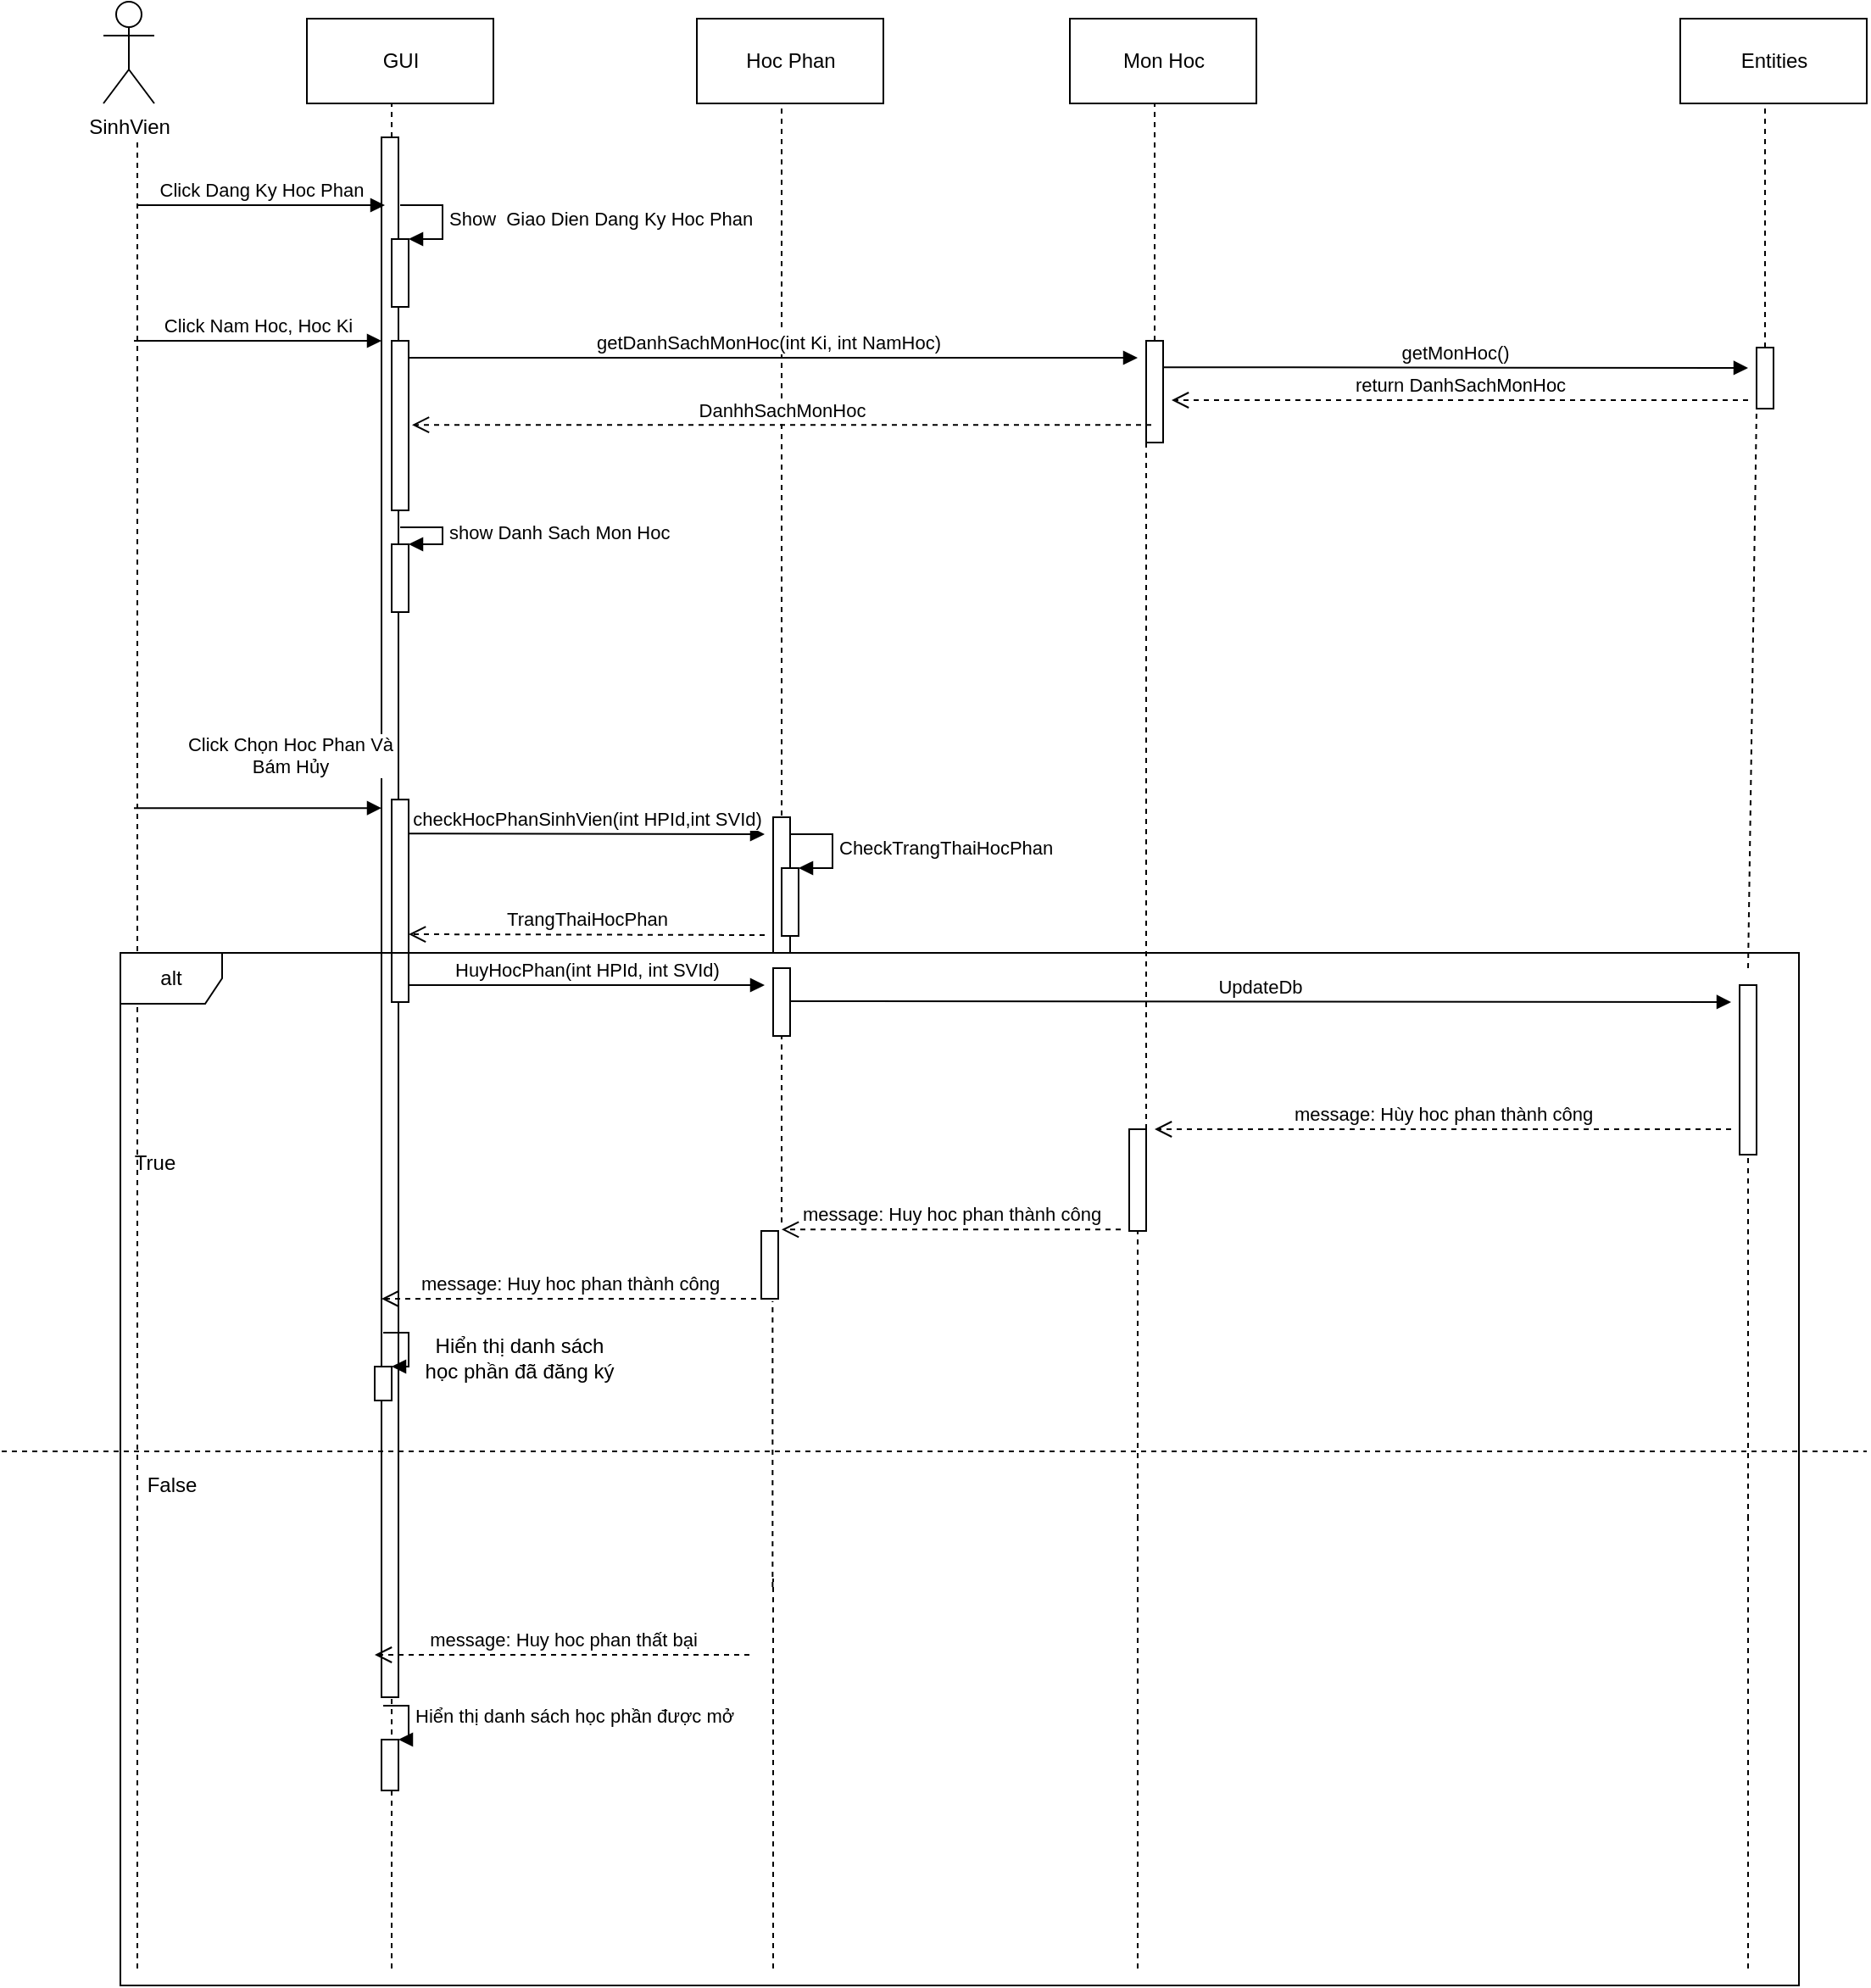 <mxfile version="13.7.8" type="device"><diagram id="kyFXdmnta0DeG0hWO3T4" name="dangkyhocphan"><mxGraphModel dx="1422" dy="846" grid="1" gridSize="10" guides="1" tooltips="1" connect="1" arrows="1" fold="1" page="1" pageScale="1" pageWidth="2000" pageHeight="10000" math="0" shadow="0"><root><mxCell id="0"/><mxCell id="1" parent="0"/><mxCell id="Ui5-NYZoPCU83a_G70fa-14" value="SinhVien" style="shape=umlActor;verticalLabelPosition=bottom;verticalAlign=top;html=1;outlineConnect=0;" parent="1" vertex="1"><mxGeometry x="80" y="40" width="30" height="60" as="geometry"/></mxCell><mxCell id="Ui5-NYZoPCU83a_G70fa-15" value="" style="endArrow=none;dashed=1;html=1;" parent="1" edge="1"><mxGeometry width="50" height="50" relative="1" as="geometry"><mxPoint x="100" y="1200" as="sourcePoint"/><mxPoint x="100" y="120" as="targetPoint"/></mxGeometry></mxCell><mxCell id="Ui5-NYZoPCU83a_G70fa-17" value="GUI" style="html=1;" parent="1" vertex="1"><mxGeometry x="200" y="50" width="110" height="50" as="geometry"/></mxCell><mxCell id="Ui5-NYZoPCU83a_G70fa-18" value="" style="endArrow=none;dashed=1;html=1;" parent="1" source="Ui5-NYZoPCU83a_G70fa-28" edge="1"><mxGeometry width="50" height="50" relative="1" as="geometry"><mxPoint x="250" y="610" as="sourcePoint"/><mxPoint x="250" y="100" as="targetPoint"/></mxGeometry></mxCell><mxCell id="Ui5-NYZoPCU83a_G70fa-20" value="Hoc Phan" style="html=1;" parent="1" vertex="1"><mxGeometry x="430" y="50" width="110" height="50" as="geometry"/></mxCell><mxCell id="Ui5-NYZoPCU83a_G70fa-21" value="" style="endArrow=none;dashed=1;html=1;exitX=0.5;exitY=-0.012;exitDx=0;exitDy=0;exitPerimeter=0;" parent="1" source="Ui5-NYZoPCU83a_G70fa-81" edge="1"><mxGeometry width="50" height="50" relative="1" as="geometry"><mxPoint x="480" y="420" as="sourcePoint"/><mxPoint x="480" y="100" as="targetPoint"/></mxGeometry></mxCell><mxCell id="Ui5-NYZoPCU83a_G70fa-22" value="Mon Hoc" style="html=1;" parent="1" vertex="1"><mxGeometry x="650" y="50" width="110" height="50" as="geometry"/></mxCell><mxCell id="Ui5-NYZoPCU83a_G70fa-23" value="" style="endArrow=none;dashed=1;html=1;" parent="1" source="Ui5-NYZoPCU83a_G70fa-41" edge="1"><mxGeometry width="50" height="50" relative="1" as="geometry"><mxPoint x="700" y="610" as="sourcePoint"/><mxPoint x="700" y="100" as="targetPoint"/></mxGeometry></mxCell><mxCell id="Ui5-NYZoPCU83a_G70fa-26" value="Entities" style="html=1;" parent="1" vertex="1"><mxGeometry x="1010" y="50" width="110" height="50" as="geometry"/></mxCell><mxCell id="Ui5-NYZoPCU83a_G70fa-27" value="" style="endArrow=none;dashed=1;html=1;" parent="1" source="Ui5-NYZoPCU83a_G70fa-73" edge="1"><mxGeometry width="50" height="50" relative="1" as="geometry"><mxPoint x="1060" y="610" as="sourcePoint"/><mxPoint x="1060" y="100" as="targetPoint"/></mxGeometry></mxCell><mxCell id="Ui5-NYZoPCU83a_G70fa-28" value="" style="html=1;points=[];perimeter=orthogonalPerimeter;" parent="1" vertex="1"><mxGeometry x="244" y="120" width="10" height="920" as="geometry"/></mxCell><mxCell id="Ui5-NYZoPCU83a_G70fa-29" value="" style="endArrow=none;dashed=1;html=1;" parent="1" target="Ui5-NYZoPCU83a_G70fa-28" edge="1"><mxGeometry width="50" height="50" relative="1" as="geometry"><mxPoint x="250" y="1200" as="sourcePoint"/><mxPoint x="250" y="100" as="targetPoint"/></mxGeometry></mxCell><mxCell id="Ui5-NYZoPCU83a_G70fa-33" value="Click Dang Ky Hoc Phan" style="html=1;verticalAlign=bottom;endArrow=block;" parent="1" edge="1"><mxGeometry width="80" relative="1" as="geometry"><mxPoint x="100" y="160" as="sourcePoint"/><mxPoint x="246" y="160" as="targetPoint"/></mxGeometry></mxCell><mxCell id="Ui5-NYZoPCU83a_G70fa-34" value="" style="html=1;points=[];perimeter=orthogonalPerimeter;" parent="1" vertex="1"><mxGeometry x="250" y="180" width="10" height="40" as="geometry"/></mxCell><mxCell id="Ui5-NYZoPCU83a_G70fa-35" value="Show&amp;nbsp; Giao Dien Dang Ky Hoc Phan" style="edgeStyle=orthogonalEdgeStyle;html=1;align=left;spacingLeft=2;endArrow=block;rounded=0;entryX=1;entryY=0;" parent="1" target="Ui5-NYZoPCU83a_G70fa-34" edge="1"><mxGeometry relative="1" as="geometry"><mxPoint x="255" y="160" as="sourcePoint"/><Array as="points"><mxPoint x="280" y="160"/></Array></mxGeometry></mxCell><mxCell id="Ui5-NYZoPCU83a_G70fa-36" value="Click Nam Hoc, Hoc Ki" style="html=1;verticalAlign=bottom;endArrow=block;" parent="1" edge="1"><mxGeometry width="80" relative="1" as="geometry"><mxPoint x="98" y="240" as="sourcePoint"/><mxPoint x="244" y="240" as="targetPoint"/></mxGeometry></mxCell><mxCell id="Ui5-NYZoPCU83a_G70fa-37" value="getDanhSachMonHoc(int Ki, int NamHoc)" style="html=1;verticalAlign=bottom;endArrow=block;" parent="1" edge="1"><mxGeometry width="80" relative="1" as="geometry"><mxPoint x="254" y="250" as="sourcePoint"/><mxPoint x="690" y="250" as="targetPoint"/></mxGeometry></mxCell><mxCell id="Ui5-NYZoPCU83a_G70fa-38" value="" style="html=1;points=[];perimeter=orthogonalPerimeter;" parent="1" vertex="1"><mxGeometry x="250" y="240" width="10" height="100" as="geometry"/></mxCell><mxCell id="Ui5-NYZoPCU83a_G70fa-41" value="" style="html=1;points=[];perimeter=orthogonalPerimeter;" parent="1" vertex="1"><mxGeometry x="695" y="240" width="10" height="60" as="geometry"/></mxCell><mxCell id="Ui5-NYZoPCU83a_G70fa-42" value="" style="endArrow=none;dashed=1;html=1;" parent="1" source="Ui5-NYZoPCU83a_G70fa-98" target="Ui5-NYZoPCU83a_G70fa-41" edge="1"><mxGeometry width="50" height="50" relative="1" as="geometry"><mxPoint x="700" y="1170" as="sourcePoint"/><mxPoint x="700" y="100" as="targetPoint"/></mxGeometry></mxCell><mxCell id="Ui5-NYZoPCU83a_G70fa-48" value="DanhhSachMonHoc" style="html=1;verticalAlign=bottom;endArrow=open;dashed=1;endSize=8;entryX=1;entryY=0.833;entryDx=0;entryDy=0;entryPerimeter=0;" parent="1" edge="1"><mxGeometry relative="1" as="geometry"><mxPoint x="698" y="289.58" as="sourcePoint"/><mxPoint x="262" y="289.58" as="targetPoint"/></mxGeometry></mxCell><mxCell id="Ui5-NYZoPCU83a_G70fa-50" value="" style="html=1;points=[];perimeter=orthogonalPerimeter;" parent="1" vertex="1"><mxGeometry x="250" y="360" width="10" height="40" as="geometry"/></mxCell><mxCell id="Ui5-NYZoPCU83a_G70fa-51" value="show Danh Sach Mon Hoc" style="edgeStyle=orthogonalEdgeStyle;html=1;align=left;spacingLeft=2;endArrow=block;rounded=0;entryX=1;entryY=0;" parent="1" target="Ui5-NYZoPCU83a_G70fa-50" edge="1"><mxGeometry relative="1" as="geometry"><mxPoint x="255" y="350" as="sourcePoint"/><Array as="points"><mxPoint x="280" y="350"/></Array></mxGeometry></mxCell><mxCell id="Ui5-NYZoPCU83a_G70fa-60" value="" style="endArrow=none;dashed=1;html=1;exitX=0.5;exitY=-0.1;exitDx=0;exitDy=0;exitPerimeter=0;" parent="1" source="Ui5-NYZoPCU83a_G70fa-91" target="Ui5-NYZoPCU83a_G70fa-73" edge="1"><mxGeometry width="50" height="50" relative="1" as="geometry"><mxPoint x="1060" y="520.58" as="sourcePoint"/><mxPoint x="1060" y="350" as="targetPoint"/></mxGeometry></mxCell><mxCell id="Ui5-NYZoPCU83a_G70fa-66" value="" style="html=1;points=[];perimeter=orthogonalPerimeter;" parent="1" vertex="1"><mxGeometry x="250" y="510.58" width="10" height="119.42" as="geometry"/></mxCell><mxCell id="Ui5-NYZoPCU83a_G70fa-67" value="Click Chọn Hoc Phan Và &lt;br&gt;Bám Hủy" style="html=1;verticalAlign=bottom;endArrow=block;" parent="1" edge="1"><mxGeometry x="0.26" y="16" width="80" relative="1" as="geometry"><mxPoint x="98" y="515.58" as="sourcePoint"/><mxPoint x="244" y="515.58" as="targetPoint"/><mxPoint as="offset"/></mxGeometry></mxCell><mxCell id="Ui5-NYZoPCU83a_G70fa-68" value="checkHocPhanSinhVien(int HPId,int SVId)" style="html=1;verticalAlign=bottom;endArrow=block;" parent="1" edge="1"><mxGeometry width="80" relative="1" as="geometry"><mxPoint x="260" y="530.58" as="sourcePoint"/><mxPoint x="470" y="531" as="targetPoint"/></mxGeometry></mxCell><mxCell id="Ui5-NYZoPCU83a_G70fa-73" value="" style="html=1;points=[];perimeter=orthogonalPerimeter;" parent="1" vertex="1"><mxGeometry x="1055" y="244" width="10" height="36" as="geometry"/></mxCell><mxCell id="Ui5-NYZoPCU83a_G70fa-75" value="getMonHoc()" style="html=1;verticalAlign=bottom;endArrow=block;" parent="1" edge="1"><mxGeometry width="80" relative="1" as="geometry"><mxPoint x="705" y="255.58" as="sourcePoint"/><mxPoint x="1050" y="256" as="targetPoint"/></mxGeometry></mxCell><mxCell id="Ui5-NYZoPCU83a_G70fa-77" value="return DanhSachMonHoc" style="html=1;verticalAlign=bottom;endArrow=open;dashed=1;endSize=8;" parent="1" edge="1"><mxGeometry relative="1" as="geometry"><mxPoint x="1050" y="275" as="sourcePoint"/><mxPoint x="710" y="275" as="targetPoint"/></mxGeometry></mxCell><mxCell id="Ui5-NYZoPCU83a_G70fa-81" value="" style="html=1;points=[];perimeter=orthogonalPerimeter;" parent="1" vertex="1"><mxGeometry x="475" y="521" width="10" height="80" as="geometry"/></mxCell><mxCell id="Ui5-NYZoPCU83a_G70fa-82" value="" style="html=1;points=[];perimeter=orthogonalPerimeter;" parent="1" vertex="1"><mxGeometry x="480" y="551" width="10" height="40" as="geometry"/></mxCell><mxCell id="Ui5-NYZoPCU83a_G70fa-83" value="CheckTrangThaiHocPhan" style="edgeStyle=orthogonalEdgeStyle;html=1;align=left;spacingLeft=2;endArrow=block;rounded=0;entryX=1;entryY=0;" parent="1" target="Ui5-NYZoPCU83a_G70fa-82" edge="1"><mxGeometry relative="1" as="geometry"><mxPoint x="485" y="531" as="sourcePoint"/><Array as="points"><mxPoint x="510" y="531"/></Array></mxGeometry></mxCell><mxCell id="Ui5-NYZoPCU83a_G70fa-85" value="True" style="text;html=1;align=center;verticalAlign=middle;resizable=0;points=[];autosize=1;" parent="1" vertex="1"><mxGeometry x="90" y="715" width="40" height="20" as="geometry"/></mxCell><mxCell id="Ui5-NYZoPCU83a_G70fa-86" value="False" style="text;html=1;align=center;verticalAlign=middle;resizable=0;points=[];autosize=1;" parent="1" vertex="1"><mxGeometry x="100" y="905" width="40" height="20" as="geometry"/></mxCell><mxCell id="Ui5-NYZoPCU83a_G70fa-88" value="" style="endArrow=none;dashed=1;html=1;" parent="1" edge="1"><mxGeometry width="50" height="50" relative="1" as="geometry"><mxPoint x="20" y="895" as="sourcePoint"/><mxPoint x="1120" y="895" as="targetPoint"/></mxGeometry></mxCell><mxCell id="Ui5-NYZoPCU83a_G70fa-89" value="" style="html=1;points=[];perimeter=orthogonalPerimeter;" parent="1" vertex="1"><mxGeometry x="240" y="845" width="10" height="20" as="geometry"/></mxCell><mxCell id="Ui5-NYZoPCU83a_G70fa-90" value="" style="edgeStyle=orthogonalEdgeStyle;html=1;align=left;spacingLeft=2;endArrow=block;rounded=0;entryX=1;entryY=0;" parent="1" target="Ui5-NYZoPCU83a_G70fa-89" edge="1"><mxGeometry relative="1" as="geometry"><mxPoint x="245" y="825" as="sourcePoint"/><Array as="points"><mxPoint x="260" y="825"/><mxPoint x="260" y="845"/></Array></mxGeometry></mxCell><mxCell id="Ui5-NYZoPCU83a_G70fa-91" value="" style="html=1;points=[];perimeter=orthogonalPerimeter;" parent="1" vertex="1"><mxGeometry x="1045" y="620" width="10" height="100" as="geometry"/></mxCell><mxCell id="Ui5-NYZoPCU83a_G70fa-92" value="" style="endArrow=none;dashed=1;html=1;" parent="1" target="Ui5-NYZoPCU83a_G70fa-91" edge="1"><mxGeometry width="50" height="50" relative="1" as="geometry"><mxPoint x="1050" y="935" as="sourcePoint"/><mxPoint x="1050" y="635.58" as="targetPoint"/></mxGeometry></mxCell><mxCell id="Ui5-NYZoPCU83a_G70fa-93" value="message: Hùy hoc phan thành công" style="html=1;verticalAlign=bottom;endArrow=open;dashed=1;endSize=8;" parent="1" edge="1"><mxGeometry relative="1" as="geometry"><mxPoint x="1040" y="705" as="sourcePoint"/><mxPoint x="700" y="705" as="targetPoint"/></mxGeometry></mxCell><mxCell id="Ui5-NYZoPCU83a_G70fa-95" value="message: Huy hoc phan thành công" style="html=1;verticalAlign=bottom;endArrow=open;dashed=1;endSize=8;" parent="1" edge="1"><mxGeometry relative="1" as="geometry"><mxPoint x="680" y="764.17" as="sourcePoint"/><mxPoint x="480" y="764.17" as="targetPoint"/></mxGeometry></mxCell><mxCell id="Ui5-NYZoPCU83a_G70fa-94" value="" style="html=1;points=[];perimeter=orthogonalPerimeter;" parent="1" vertex="1"><mxGeometry x="468" y="765" width="10" height="40" as="geometry"/></mxCell><mxCell id="Ui5-NYZoPCU83a_G70fa-96" value="" style="endArrow=none;dashed=1;html=1;entryX=0.667;entryY=1.033;entryDx=0;entryDy=0;entryPerimeter=0;" parent="1" target="Ui5-NYZoPCU83a_G70fa-94" edge="1"><mxGeometry width="50" height="50" relative="1" as="geometry"><mxPoint x="474.67" y="975" as="sourcePoint"/><mxPoint x="471.67" y="546.65" as="targetPoint"/></mxGeometry></mxCell><mxCell id="Ui5-NYZoPCU83a_G70fa-98" value="" style="html=1;points=[];perimeter=orthogonalPerimeter;" parent="1" vertex="1"><mxGeometry x="685" y="705" width="10" height="60" as="geometry"/></mxCell><mxCell id="Ui5-NYZoPCU83a_G70fa-99" value="" style="endArrow=none;dashed=1;html=1;" parent="1" target="Ui5-NYZoPCU83a_G70fa-98" edge="1"><mxGeometry width="50" height="50" relative="1" as="geometry"><mxPoint x="690" y="935" as="sourcePoint"/><mxPoint x="690" y="375" as="targetPoint"/></mxGeometry></mxCell><mxCell id="Ui5-NYZoPCU83a_G70fa-100" value="message: Huy hoc phan thành công" style="html=1;verticalAlign=bottom;endArrow=open;dashed=1;endSize=8;" parent="1" edge="1"><mxGeometry relative="1" as="geometry"><mxPoint x="465" y="805.0" as="sourcePoint"/><mxPoint x="244" y="805" as="targetPoint"/></mxGeometry></mxCell><mxCell id="Ui5-NYZoPCU83a_G70fa-102" value="Hiển thị danh sách &lt;br&gt;học phần đã đăng ký" style="text;html=1;align=center;verticalAlign=middle;resizable=0;points=[];autosize=1;" parent="1" vertex="1"><mxGeometry x="260" y="825" width="130" height="30" as="geometry"/></mxCell><mxCell id="Ui5-NYZoPCU83a_G70fa-107" value="" style="endArrow=none;dashed=1;html=1;" parent="1" edge="1"><mxGeometry width="50" height="50" relative="1" as="geometry"><mxPoint x="690" y="1200" as="sourcePoint"/><mxPoint x="690" y="930" as="targetPoint"/></mxGeometry></mxCell><mxCell id="Ui5-NYZoPCU83a_G70fa-110" value="" style="endArrow=none;dashed=1;html=1;" parent="1" edge="1"><mxGeometry width="50" height="50" relative="1" as="geometry"><mxPoint x="1050" y="1200" as="sourcePoint"/><mxPoint x="1050" y="930" as="targetPoint"/></mxGeometry></mxCell><mxCell id="Ui5-NYZoPCU83a_G70fa-113" value="" style="endArrow=none;dashed=1;html=1;" parent="1" edge="1"><mxGeometry width="50" height="50" relative="1" as="geometry"><mxPoint x="475" y="1200" as="sourcePoint"/><mxPoint x="475" y="970" as="targetPoint"/></mxGeometry></mxCell><mxCell id="Ui5-NYZoPCU83a_G70fa-114" value="message: Huy hoc phan thất bại" style="html=1;verticalAlign=bottom;endArrow=open;dashed=1;endSize=8;" parent="1" edge="1"><mxGeometry relative="1" as="geometry"><mxPoint x="461" y="1015" as="sourcePoint"/><mxPoint x="240.0" y="1015" as="targetPoint"/></mxGeometry></mxCell><mxCell id="Ui5-NYZoPCU83a_G70fa-116" value="" style="html=1;points=[];perimeter=orthogonalPerimeter;" parent="1" vertex="1"><mxGeometry x="244" y="1065" width="10" height="30" as="geometry"/></mxCell><mxCell id="Ui5-NYZoPCU83a_G70fa-117" value="Hiển thị danh sách học phần được mở" style="edgeStyle=orthogonalEdgeStyle;html=1;align=left;spacingLeft=2;endArrow=block;rounded=0;entryX=1;entryY=0;" parent="1" target="Ui5-NYZoPCU83a_G70fa-116" edge="1"><mxGeometry relative="1" as="geometry"><mxPoint x="245" y="1045" as="sourcePoint"/><Array as="points"><mxPoint x="260" y="1045"/><mxPoint x="260" y="1065"/></Array></mxGeometry></mxCell><mxCell id="V_yzro5K5sWGhS2hnbdL-1" value="TrangThaiHocPhan" style="html=1;verticalAlign=bottom;endArrow=open;dashed=1;endSize=8;" parent="1" edge="1"><mxGeometry relative="1" as="geometry"><mxPoint x="470" y="590.5" as="sourcePoint"/><mxPoint x="260" y="590" as="targetPoint"/></mxGeometry></mxCell><mxCell id="zcUg_99FAbSKqf0Vbzpl-1" value="" style="html=1;points=[];perimeter=orthogonalPerimeter;" vertex="1" parent="1"><mxGeometry x="475" y="610" width="10" height="40" as="geometry"/></mxCell><mxCell id="zcUg_99FAbSKqf0Vbzpl-2" value="HuyHocPhan(int HPId, int SVId)" style="html=1;verticalAlign=bottom;endArrow=block;" edge="1" parent="1"><mxGeometry width="80" relative="1" as="geometry"><mxPoint x="260" y="620" as="sourcePoint"/><mxPoint x="470" y="620" as="targetPoint"/></mxGeometry></mxCell><mxCell id="zcUg_99FAbSKqf0Vbzpl-3" value="UpdateDb" style="html=1;verticalAlign=bottom;endArrow=block;" edge="1" parent="1"><mxGeometry width="80" relative="1" as="geometry"><mxPoint x="485" y="629.5" as="sourcePoint"/><mxPoint x="1040" y="630" as="targetPoint"/></mxGeometry></mxCell><mxCell id="zcUg_99FAbSKqf0Vbzpl-4" value="" style="endArrow=none;dashed=1;html=1;exitX=0.5;exitY=-0.012;exitDx=0;exitDy=0;exitPerimeter=0;" edge="1" parent="1"><mxGeometry width="50" height="50" relative="1" as="geometry"><mxPoint x="480" y="760.04" as="sourcePoint"/><mxPoint x="480" y="650" as="targetPoint"/></mxGeometry></mxCell><mxCell id="zcUg_99FAbSKqf0Vbzpl-5" value="alt" style="shape=umlFrame;whiteSpace=wrap;html=1;" vertex="1" parent="1"><mxGeometry x="90" y="601" width="990" height="609" as="geometry"/></mxCell></root></mxGraphModel></diagram></mxfile>